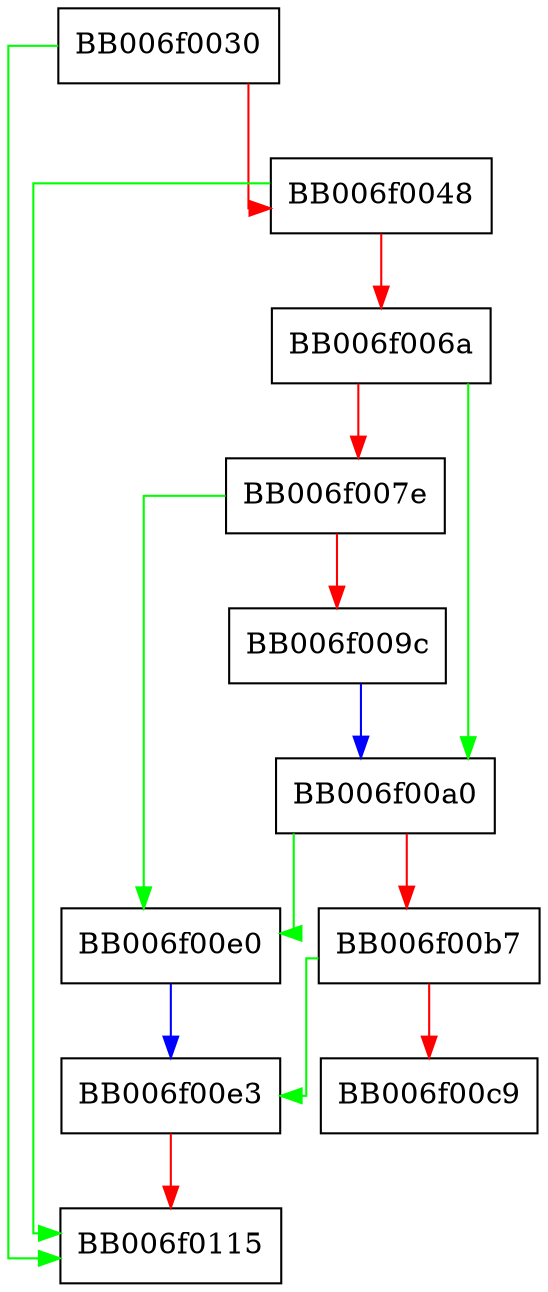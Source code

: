digraph mac_cmac_newctx {
  node [shape="box"];
  graph [splines=ortho];
  BB006f0030 -> BB006f0115 [color="green"];
  BB006f0030 -> BB006f0048 [color="red"];
  BB006f0048 -> BB006f0115 [color="green"];
  BB006f0048 -> BB006f006a [color="red"];
  BB006f006a -> BB006f00a0 [color="green"];
  BB006f006a -> BB006f007e [color="red"];
  BB006f007e -> BB006f00e0 [color="green"];
  BB006f007e -> BB006f009c [color="red"];
  BB006f009c -> BB006f00a0 [color="blue"];
  BB006f00a0 -> BB006f00e0 [color="green"];
  BB006f00a0 -> BB006f00b7 [color="red"];
  BB006f00b7 -> BB006f00e3 [color="green"];
  BB006f00b7 -> BB006f00c9 [color="red"];
  BB006f00e0 -> BB006f00e3 [color="blue"];
  BB006f00e3 -> BB006f0115 [color="red"];
}